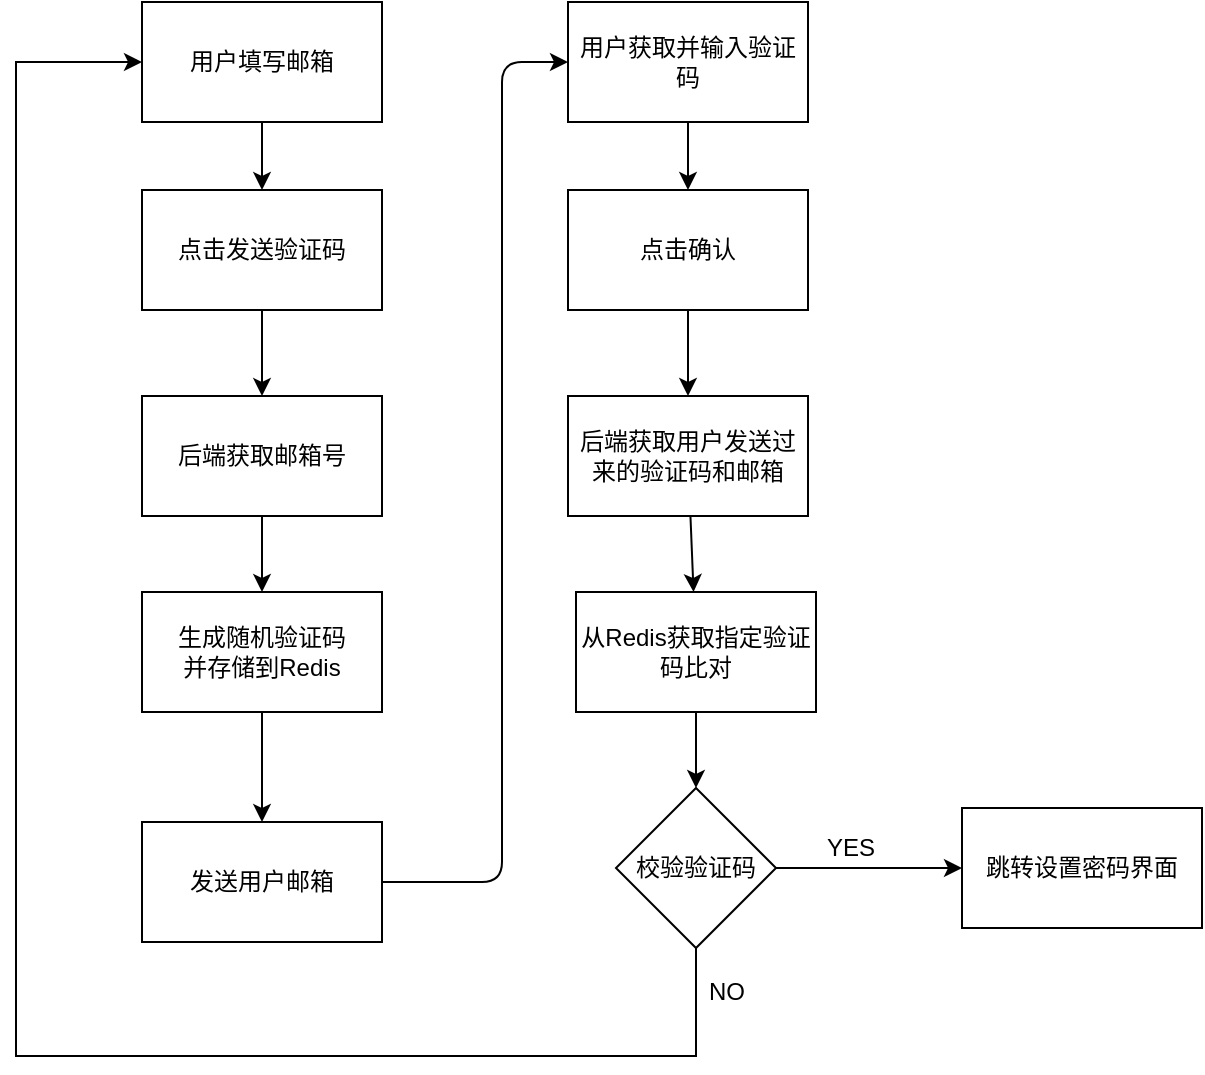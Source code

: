 <mxfile scale="1" border="20">
    <diagram id="CX3G9Xh7dB3GCvSDx5av" name="第 1 页">
        <mxGraphModel dx="967" dy="571" grid="0" gridSize="10" guides="1" tooltips="1" connect="1" arrows="1" fold="1" page="1" pageScale="1" pageWidth="1169" pageHeight="827" background="#ffffff" math="0" shadow="0">
            <root>
                <mxCell id="0"/>
                <mxCell id="1" parent="0"/>
                <mxCell id="280" value="" style="edgeStyle=none;html=1;strokeColor=#000000;" edge="1" parent="1" target="279">
                    <mxGeometry relative="1" as="geometry">
                        <mxPoint x="146" y="247" as="sourcePoint"/>
                    </mxGeometry>
                </mxCell>
                <mxCell id="277" value="用户填写邮箱" style="rounded=0;whiteSpace=wrap;html=1;" vertex="1" parent="1">
                    <mxGeometry x="86" y="187" width="120" height="60" as="geometry"/>
                </mxCell>
                <mxCell id="282" value="" style="edgeStyle=none;html=1;strokeColor=#000000;" edge="1" parent="1" source="279" target="281">
                    <mxGeometry relative="1" as="geometry"/>
                </mxCell>
                <mxCell id="279" value="点击发送验证码" style="whiteSpace=wrap;html=1;rounded=0;" vertex="1" parent="1">
                    <mxGeometry x="86" y="281" width="120" height="60" as="geometry"/>
                </mxCell>
                <mxCell id="285" value="" style="edgeStyle=none;html=1;strokeColor=#000000;" edge="1" parent="1" source="281" target="284">
                    <mxGeometry relative="1" as="geometry"/>
                </mxCell>
                <mxCell id="281" value="后端获取邮箱号" style="whiteSpace=wrap;html=1;rounded=0;" vertex="1" parent="1">
                    <mxGeometry x="86" y="384" width="120" height="60" as="geometry"/>
                </mxCell>
                <mxCell id="289" value="" style="edgeStyle=none;html=1;strokeColor=#000000;" edge="1" parent="1" source="284" target="288">
                    <mxGeometry relative="1" as="geometry"/>
                </mxCell>
                <mxCell id="284" value="生成随机验证码&lt;br&gt;并存储到Redis" style="whiteSpace=wrap;html=1;rounded=0;" vertex="1" parent="1">
                    <mxGeometry x="86" y="482" width="120" height="60" as="geometry"/>
                </mxCell>
                <mxCell id="292" value="" style="edgeStyle=none;html=1;strokeColor=#000000;" edge="1" parent="1" source="287" target="291">
                    <mxGeometry relative="1" as="geometry"/>
                </mxCell>
                <mxCell id="287" value="用户获取并输入验证码" style="whiteSpace=wrap;html=1;rounded=0;" vertex="1" parent="1">
                    <mxGeometry x="299" y="187" width="120" height="60" as="geometry"/>
                </mxCell>
                <mxCell id="290" style="edgeStyle=none;html=1;exitX=1;exitY=0.5;exitDx=0;exitDy=0;entryX=0;entryY=0.5;entryDx=0;entryDy=0;strokeColor=#000000;" edge="1" parent="1" source="288" target="287">
                    <mxGeometry relative="1" as="geometry">
                        <Array as="points">
                            <mxPoint x="266" y="627"/>
                            <mxPoint x="266" y="217"/>
                        </Array>
                    </mxGeometry>
                </mxCell>
                <mxCell id="288" value="发送用户邮箱" style="whiteSpace=wrap;html=1;rounded=0;" vertex="1" parent="1">
                    <mxGeometry x="86" y="597" width="120" height="60" as="geometry"/>
                </mxCell>
                <mxCell id="294" value="" style="edgeStyle=none;html=1;strokeColor=#000000;" edge="1" parent="1" source="291" target="293">
                    <mxGeometry relative="1" as="geometry"/>
                </mxCell>
                <mxCell id="291" value="点击确认" style="whiteSpace=wrap;html=1;rounded=0;" vertex="1" parent="1">
                    <mxGeometry x="299" y="281" width="120" height="60" as="geometry"/>
                </mxCell>
                <mxCell id="300" value="" style="edgeStyle=none;html=1;strokeColor=#000000;" edge="1" parent="1" source="293" target="299">
                    <mxGeometry relative="1" as="geometry"/>
                </mxCell>
                <mxCell id="293" value="后端获取用户发送过来的验证码和邮箱" style="whiteSpace=wrap;html=1;rounded=0;" vertex="1" parent="1">
                    <mxGeometry x="299" y="384" width="120" height="60" as="geometry"/>
                </mxCell>
                <mxCell id="302" value="" style="edgeStyle=none;html=1;strokeColor=#000000;" edge="1" parent="1" source="299" target="301">
                    <mxGeometry relative="1" as="geometry"/>
                </mxCell>
                <mxCell id="299" value="从Redis获取指定验证码比对" style="whiteSpace=wrap;html=1;rounded=0;" vertex="1" parent="1">
                    <mxGeometry x="303" y="482" width="120" height="60" as="geometry"/>
                </mxCell>
                <mxCell id="304" style="edgeStyle=none;html=1;exitX=1;exitY=0.5;exitDx=0;exitDy=0;entryX=0;entryY=0.5;entryDx=0;entryDy=0;strokeColor=#000000;" edge="1" parent="1" source="301" target="303">
                    <mxGeometry relative="1" as="geometry"/>
                </mxCell>
                <mxCell id="305" style="edgeStyle=none;html=1;exitX=0.5;exitY=1;exitDx=0;exitDy=0;entryX=0;entryY=0.5;entryDx=0;entryDy=0;strokeColor=#000000;rounded=0;" edge="1" parent="1" source="301" target="277">
                    <mxGeometry relative="1" as="geometry">
                        <Array as="points">
                            <mxPoint x="363" y="714"/>
                            <mxPoint x="23" y="714"/>
                            <mxPoint x="23" y="217"/>
                        </Array>
                    </mxGeometry>
                </mxCell>
                <mxCell id="301" value="校验验证码" style="rhombus;whiteSpace=wrap;html=1;rounded=0;" vertex="1" parent="1">
                    <mxGeometry x="323" y="580" width="80" height="80" as="geometry"/>
                </mxCell>
                <mxCell id="303" value="跳转设置密码界面" style="whiteSpace=wrap;html=1;rounded=0;" vertex="1" parent="1">
                    <mxGeometry x="496" y="590" width="120" height="60" as="geometry"/>
                </mxCell>
                <mxCell id="306" value="&lt;font color=&quot;#000000&quot;&gt;YES&lt;/font&gt;" style="text;html=1;align=center;verticalAlign=middle;resizable=0;points=[];autosize=1;strokeColor=none;fillColor=none;" vertex="1" parent="1">
                    <mxGeometry x="419" y="597" width="42" height="26" as="geometry"/>
                </mxCell>
                <mxCell id="307" value="NO" style="text;html=1;align=center;verticalAlign=middle;resizable=0;points=[];autosize=1;strokeColor=none;fillColor=none;fontColor=#000000;" vertex="1" parent="1">
                    <mxGeometry x="360" y="669" width="36" height="26" as="geometry"/>
                </mxCell>
            </root>
        </mxGraphModel>
    </diagram>
</mxfile>